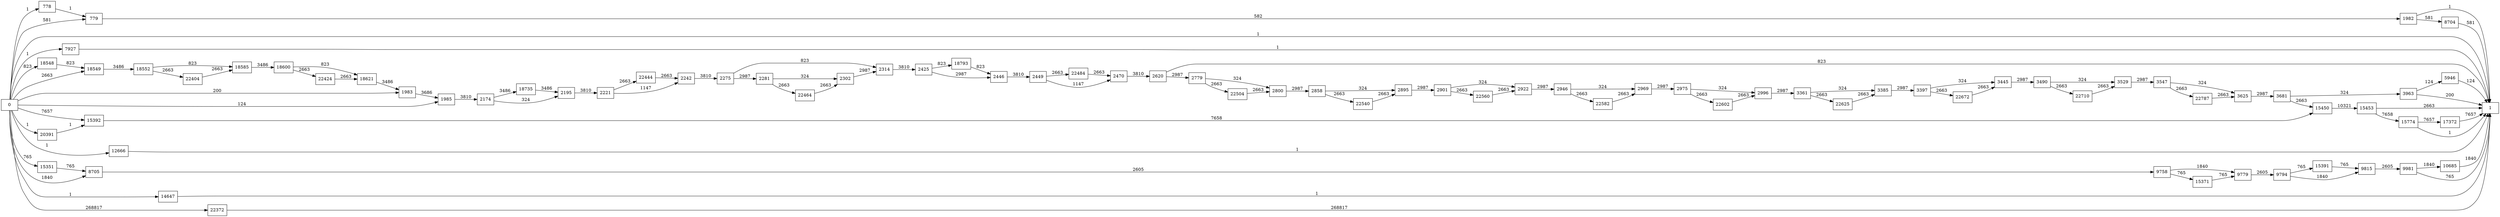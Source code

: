 digraph {
	graph [rankdir=LR]
	node [shape=rectangle]
	778 -> 779 [label=1]
	779 -> 1982 [label=582]
	1982 -> 1 [label=1]
	1982 -> 8704 [label=581]
	1983 -> 1985 [label=3686]
	1985 -> 2174 [label=3810]
	2174 -> 2195 [label=324]
	2174 -> 18735 [label=3486]
	2195 -> 2221 [label=3810]
	2221 -> 2242 [label=1147]
	2221 -> 22444 [label=2663]
	2242 -> 2275 [label=3810]
	2275 -> 2281 [label=2987]
	2275 -> 2314 [label=823]
	2281 -> 2302 [label=324]
	2281 -> 22464 [label=2663]
	2302 -> 2314 [label=2987]
	2314 -> 2425 [label=3810]
	2425 -> 2446 [label=2987]
	2425 -> 18793 [label=823]
	2446 -> 2449 [label=3810]
	2449 -> 2470 [label=1147]
	2449 -> 22484 [label=2663]
	2470 -> 2620 [label=3810]
	2620 -> 1 [label=823]
	2620 -> 2779 [label=2987]
	2779 -> 2800 [label=324]
	2779 -> 22504 [label=2663]
	2800 -> 2858 [label=2987]
	2858 -> 2895 [label=324]
	2858 -> 22540 [label=2663]
	2895 -> 2901 [label=2987]
	2901 -> 2922 [label=324]
	2901 -> 22560 [label=2663]
	2922 -> 2946 [label=2987]
	2946 -> 2969 [label=324]
	2946 -> 22582 [label=2663]
	2969 -> 2975 [label=2987]
	2975 -> 2996 [label=324]
	2975 -> 22602 [label=2663]
	2996 -> 3361 [label=2987]
	3361 -> 3385 [label=324]
	3361 -> 22625 [label=2663]
	3385 -> 3397 [label=2987]
	3397 -> 3445 [label=324]
	3397 -> 22672 [label=2663]
	3445 -> 3490 [label=2987]
	3490 -> 3529 [label=324]
	3490 -> 22710 [label=2663]
	3529 -> 3547 [label=2987]
	3547 -> 3625 [label=324]
	3547 -> 22787 [label=2663]
	3625 -> 3681 [label=2987]
	3681 -> 3963 [label=324]
	3681 -> 15450 [label=2663]
	3963 -> 1 [label=200]
	3963 -> 5946 [label=124]
	5946 -> 1 [label=124]
	7927 -> 1 [label=1]
	8704 -> 1 [label=581]
	8705 -> 9758 [label=2605]
	9758 -> 9779 [label=1840]
	9758 -> 15371 [label=765]
	9779 -> 9794 [label=2605]
	9794 -> 9815 [label=1840]
	9794 -> 15391 [label=765]
	9815 -> 9981 [label=2605]
	9981 -> 1 [label=765]
	9981 -> 10685 [label=1840]
	10685 -> 1 [label=1840]
	12666 -> 1 [label=1]
	14647 -> 1 [label=1]
	15351 -> 8705 [label=765]
	15371 -> 9779 [label=765]
	15391 -> 9815 [label=765]
	15392 -> 15450 [label=7658]
	15450 -> 15453 [label=10321]
	15453 -> 15774 [label=7658]
	15453 -> 1 [label=2663]
	15774 -> 1 [label=1]
	15774 -> 17372 [label=7657]
	17372 -> 1 [label=7657]
	18548 -> 18549 [label=823]
	18549 -> 18552 [label=3486]
	18552 -> 18585 [label=823]
	18552 -> 22404 [label=2663]
	18585 -> 18600 [label=3486]
	18600 -> 18621 [label=823]
	18600 -> 22424 [label=2663]
	18621 -> 1983 [label=3486]
	18735 -> 2195 [label=3486]
	18793 -> 2446 [label=823]
	20391 -> 15392 [label=1]
	22372 -> 1 [label=268817]
	22404 -> 18585 [label=2663]
	22424 -> 18621 [label=2663]
	22444 -> 2242 [label=2663]
	22464 -> 2302 [label=2663]
	22484 -> 2470 [label=2663]
	22504 -> 2800 [label=2663]
	22540 -> 2895 [label=2663]
	22560 -> 2922 [label=2663]
	22582 -> 2969 [label=2663]
	22602 -> 2996 [label=2663]
	22625 -> 3385 [label=2663]
	22672 -> 3445 [label=2663]
	22710 -> 3529 [label=2663]
	22787 -> 3625 [label=2663]
	0 -> 1983 [label=200]
	0 -> 1985 [label=124]
	0 -> 779 [label=581]
	0 -> 8705 [label=1840]
	0 -> 15392 [label=7657]
	0 -> 18549 [label=2663]
	0 -> 778 [label=1]
	0 -> 1 [label=1]
	0 -> 7927 [label=1]
	0 -> 12666 [label=1]
	0 -> 14647 [label=1]
	0 -> 15351 [label=765]
	0 -> 18548 [label=823]
	0 -> 20391 [label=1]
	0 -> 22372 [label=268817]
}
